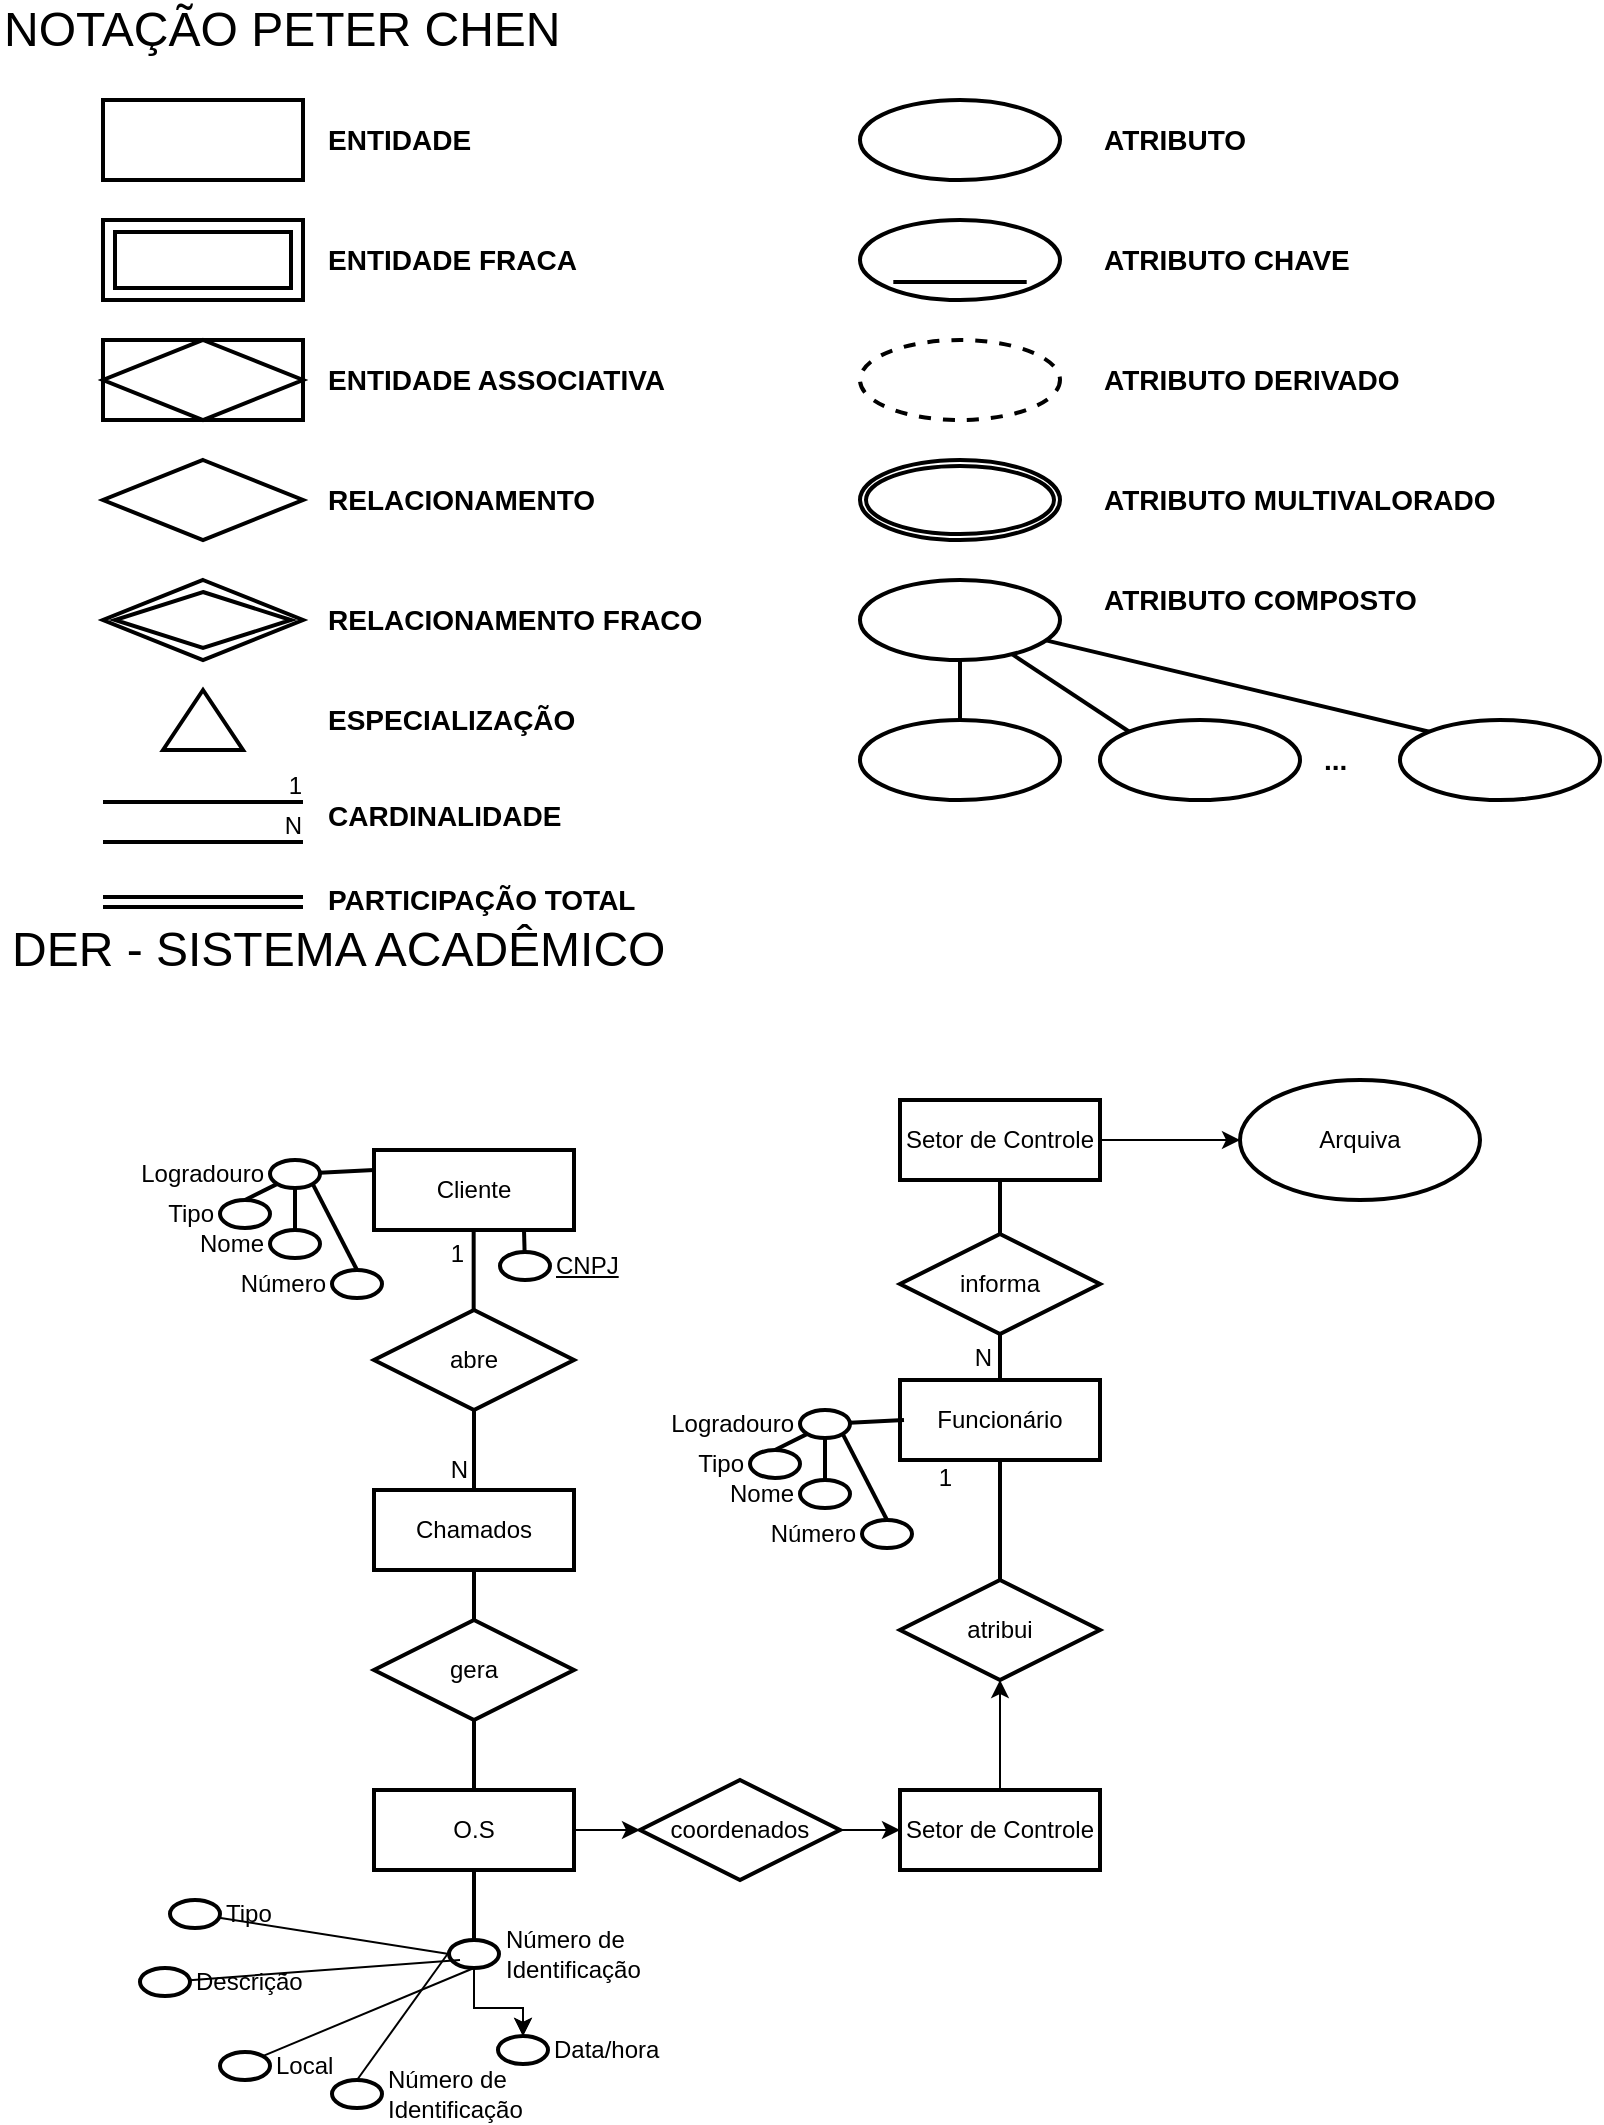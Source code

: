<mxfile version="20.3.6" type="github">
  <diagram id="R2lEEEUBdFMjLlhIrx00" name="Page-1">
    <mxGraphModel dx="1021" dy="567" grid="1" gridSize="10" guides="1" tooltips="1" connect="1" arrows="1" fold="1" page="1" pageScale="1" pageWidth="850" pageHeight="1100" math="0" shadow="0" extFonts="Permanent Marker^https://fonts.googleapis.com/css?family=Permanent+Marker">
      <root>
        <mxCell id="0" />
        <mxCell id="1" parent="0" />
        <mxCell id="xJnIrRIf_URgN7wCy2Ms-1" value="NOTAÇÃO PETER CHEN" style="text;html=1;strokeColor=none;fillColor=none;align=left;verticalAlign=middle;whiteSpace=wrap;rounded=0;fontSize=24;" parent="1" vertex="1">
          <mxGeometry x="10" y="20" width="310" height="30" as="geometry" />
        </mxCell>
        <mxCell id="xJnIrRIf_URgN7wCy2Ms-2" value="" style="rounded=0;whiteSpace=wrap;html=1;fontSize=18;align=left;strokeWidth=2;" parent="1" vertex="1">
          <mxGeometry x="61.5" y="70" width="100" height="40" as="geometry" />
        </mxCell>
        <mxCell id="xJnIrRIf_URgN7wCy2Ms-3" value="&lt;font style=&quot;font-size: 14px;&quot;&gt;ENTIDADE&lt;/font&gt;" style="text;html=1;strokeColor=none;fillColor=none;align=left;verticalAlign=middle;whiteSpace=wrap;rounded=0;fontSize=14;fontStyle=1" parent="1" vertex="1">
          <mxGeometry x="171.5" y="80" width="100" height="20" as="geometry" />
        </mxCell>
        <mxCell id="xJnIrRIf_URgN7wCy2Ms-6" value="&lt;font style=&quot;font-size: 14px&quot;&gt;ENTIDADE FRACA&lt;/font&gt;" style="text;html=1;strokeColor=none;fillColor=none;align=left;verticalAlign=middle;whiteSpace=wrap;rounded=0;fontSize=14;fontStyle=1" parent="1" vertex="1">
          <mxGeometry x="171.5" y="140" width="140" height="20" as="geometry" />
        </mxCell>
        <mxCell id="xJnIrRIf_URgN7wCy2Ms-7" value="" style="shape=ext;margin=3;double=1;whiteSpace=wrap;html=1;align=center;rounded=0;shadow=0;glass=0;sketch=0;fontSize=14;strokeWidth=2;gradientColor=none;" parent="1" vertex="1">
          <mxGeometry x="61.5" y="130" width="100" height="40" as="geometry" />
        </mxCell>
        <mxCell id="xJnIrRIf_URgN7wCy2Ms-8" value="" style="shape=associativeEntity;whiteSpace=wrap;html=1;align=center;rounded=0;shadow=0;glass=0;sketch=0;fontSize=14;strokeWidth=2;gradientColor=none;" parent="1" vertex="1">
          <mxGeometry x="61.5" y="190" width="100" height="40" as="geometry" />
        </mxCell>
        <mxCell id="xJnIrRIf_URgN7wCy2Ms-9" value="&lt;font style=&quot;font-size: 14px&quot;&gt;ENTIDADE ASSOCIATIVA&lt;/font&gt;" style="text;html=1;strokeColor=none;fillColor=none;align=left;verticalAlign=middle;whiteSpace=wrap;rounded=0;fontSize=14;fontStyle=1" parent="1" vertex="1">
          <mxGeometry x="171.5" y="200" width="200" height="20" as="geometry" />
        </mxCell>
        <mxCell id="xJnIrRIf_URgN7wCy2Ms-10" value="" style="shape=rhombus;perimeter=rhombusPerimeter;whiteSpace=wrap;html=1;align=center;rounded=0;shadow=0;glass=0;sketch=0;fontSize=24;strokeWidth=2;gradientColor=none;" parent="1" vertex="1">
          <mxGeometry x="61.5" y="250" width="100" height="40" as="geometry" />
        </mxCell>
        <mxCell id="xJnIrRIf_URgN7wCy2Ms-11" value="RELACIONAMENTO" style="text;html=1;strokeColor=none;fillColor=none;align=left;verticalAlign=middle;whiteSpace=wrap;rounded=0;fontSize=14;fontStyle=1" parent="1" vertex="1">
          <mxGeometry x="171.5" y="260" width="200" height="20" as="geometry" />
        </mxCell>
        <mxCell id="xJnIrRIf_URgN7wCy2Ms-12" value="" style="shape=rhombus;double=1;perimeter=rhombusPerimeter;whiteSpace=wrap;html=1;align=center;rounded=0;shadow=0;glass=0;sketch=0;fontSize=24;strokeWidth=2;gradientColor=none;" parent="1" vertex="1">
          <mxGeometry x="61.5" y="310" width="100" height="40" as="geometry" />
        </mxCell>
        <mxCell id="xJnIrRIf_URgN7wCy2Ms-13" value="RELACIONAMENTO FRACO" style="text;html=1;strokeColor=none;fillColor=none;align=left;verticalAlign=middle;whiteSpace=wrap;rounded=0;fontSize=14;fontStyle=1" parent="1" vertex="1">
          <mxGeometry x="171.5" y="320" width="200" height="20" as="geometry" />
        </mxCell>
        <mxCell id="xJnIrRIf_URgN7wCy2Ms-14" value="" style="endArrow=none;html=1;rounded=0;fontSize=24;strokeWidth=2;" parent="1" edge="1">
          <mxGeometry relative="1" as="geometry">
            <mxPoint x="61.5" y="421" as="sourcePoint" />
            <mxPoint x="161.5" y="421" as="targetPoint" />
          </mxGeometry>
        </mxCell>
        <mxCell id="xJnIrRIf_URgN7wCy2Ms-15" value="1" style="resizable=0;html=1;align=right;verticalAlign=bottom;" parent="xJnIrRIf_URgN7wCy2Ms-14" connectable="0" vertex="1">
          <mxGeometry x="1" relative="1" as="geometry" />
        </mxCell>
        <mxCell id="xJnIrRIf_URgN7wCy2Ms-16" value="" style="endArrow=none;html=1;rounded=0;fontSize=24;strokeWidth=2;" parent="1" edge="1">
          <mxGeometry relative="1" as="geometry">
            <mxPoint x="61.5" y="441" as="sourcePoint" />
            <mxPoint x="161.5" y="441" as="targetPoint" />
          </mxGeometry>
        </mxCell>
        <mxCell id="xJnIrRIf_URgN7wCy2Ms-17" value="N" style="resizable=0;html=1;align=right;verticalAlign=bottom;" parent="xJnIrRIf_URgN7wCy2Ms-16" connectable="0" vertex="1">
          <mxGeometry x="1" relative="1" as="geometry" />
        </mxCell>
        <mxCell id="xJnIrRIf_URgN7wCy2Ms-18" value="CARDINALIDADE" style="text;html=1;strokeColor=none;fillColor=none;align=left;verticalAlign=middle;whiteSpace=wrap;rounded=0;fontSize=14;fontStyle=1" parent="1" vertex="1">
          <mxGeometry x="171.5" y="418" width="200" height="20" as="geometry" />
        </mxCell>
        <mxCell id="xJnIrRIf_URgN7wCy2Ms-19" value="" style="shape=link;html=1;rounded=0;fontSize=24;strokeWidth=2;" parent="1" edge="1">
          <mxGeometry relative="1" as="geometry">
            <mxPoint x="61.5" y="471" as="sourcePoint" />
            <mxPoint x="161.5" y="471" as="targetPoint" />
          </mxGeometry>
        </mxCell>
        <mxCell id="xJnIrRIf_URgN7wCy2Ms-21" value="PARTICIPAÇÃO TOTAL" style="text;html=1;strokeColor=none;fillColor=none;align=left;verticalAlign=middle;whiteSpace=wrap;rounded=0;fontSize=14;fontStyle=1" parent="1" vertex="1">
          <mxGeometry x="171.5" y="460" width="200" height="20" as="geometry" />
        </mxCell>
        <mxCell id="xJnIrRIf_URgN7wCy2Ms-22" value="" style="ellipse;whiteSpace=wrap;html=1;align=center;rounded=0;shadow=0;glass=0;sketch=0;fontSize=24;strokeWidth=2;gradientColor=none;" parent="1" vertex="1">
          <mxGeometry x="440" y="70" width="100" height="40" as="geometry" />
        </mxCell>
        <mxCell id="xJnIrRIf_URgN7wCy2Ms-23" value="&amp;nbsp; &amp;nbsp; &amp;nbsp; &amp;nbsp; &amp;nbsp;&amp;nbsp;" style="ellipse;whiteSpace=wrap;html=1;align=center;fontStyle=4;rounded=0;shadow=0;glass=0;sketch=0;fontSize=24;strokeWidth=2;gradientColor=none;" parent="1" vertex="1">
          <mxGeometry x="440" y="130" width="100" height="40" as="geometry" />
        </mxCell>
        <mxCell id="xJnIrRIf_URgN7wCy2Ms-24" value="" style="ellipse;whiteSpace=wrap;html=1;align=center;dashed=1;rounded=0;shadow=0;glass=0;sketch=0;fontSize=24;strokeWidth=2;gradientColor=none;" parent="1" vertex="1">
          <mxGeometry x="440" y="190" width="100" height="40" as="geometry" />
        </mxCell>
        <mxCell id="xJnIrRIf_URgN7wCy2Ms-25" value="" style="ellipse;shape=doubleEllipse;margin=3;whiteSpace=wrap;html=1;align=center;rounded=0;shadow=0;glass=0;sketch=0;fontSize=24;strokeWidth=2;gradientColor=none;" parent="1" vertex="1">
          <mxGeometry x="440" y="250" width="100" height="40" as="geometry" />
        </mxCell>
        <mxCell id="xJnIrRIf_URgN7wCy2Ms-30" style="edgeStyle=orthogonalEdgeStyle;rounded=0;orthogonalLoop=1;jettySize=auto;html=1;entryX=0.5;entryY=0;entryDx=0;entryDy=0;fontSize=24;strokeWidth=2;endArrow=none;endFill=0;" parent="1" source="xJnIrRIf_URgN7wCy2Ms-26" target="xJnIrRIf_URgN7wCy2Ms-27" edge="1">
          <mxGeometry relative="1" as="geometry" />
        </mxCell>
        <mxCell id="xJnIrRIf_URgN7wCy2Ms-31" style="rounded=0;orthogonalLoop=1;jettySize=auto;html=1;entryX=0;entryY=0;entryDx=0;entryDy=0;fontSize=24;endArrow=none;endFill=0;strokeWidth=2;" parent="1" source="xJnIrRIf_URgN7wCy2Ms-26" target="xJnIrRIf_URgN7wCy2Ms-28" edge="1">
          <mxGeometry relative="1" as="geometry" />
        </mxCell>
        <mxCell id="xJnIrRIf_URgN7wCy2Ms-32" style="edgeStyle=none;rounded=0;orthogonalLoop=1;jettySize=auto;html=1;entryX=0;entryY=0;entryDx=0;entryDy=0;fontSize=24;endArrow=none;endFill=0;strokeWidth=2;" parent="1" source="xJnIrRIf_URgN7wCy2Ms-26" target="xJnIrRIf_URgN7wCy2Ms-29" edge="1">
          <mxGeometry relative="1" as="geometry" />
        </mxCell>
        <mxCell id="xJnIrRIf_URgN7wCy2Ms-26" value="" style="ellipse;whiteSpace=wrap;html=1;align=center;rounded=0;shadow=0;glass=0;sketch=0;fontSize=24;strokeWidth=2;gradientColor=none;" parent="1" vertex="1">
          <mxGeometry x="440" y="310" width="100" height="40" as="geometry" />
        </mxCell>
        <mxCell id="xJnIrRIf_URgN7wCy2Ms-27" value="" style="ellipse;whiteSpace=wrap;html=1;align=center;rounded=0;shadow=0;glass=0;sketch=0;fontSize=24;strokeWidth=2;gradientColor=none;" parent="1" vertex="1">
          <mxGeometry x="440" y="380" width="100" height="40" as="geometry" />
        </mxCell>
        <mxCell id="xJnIrRIf_URgN7wCy2Ms-28" value="" style="ellipse;whiteSpace=wrap;html=1;align=center;rounded=0;shadow=0;glass=0;sketch=0;fontSize=24;strokeWidth=2;gradientColor=none;" parent="1" vertex="1">
          <mxGeometry x="560" y="380" width="100" height="40" as="geometry" />
        </mxCell>
        <mxCell id="xJnIrRIf_URgN7wCy2Ms-29" value="" style="ellipse;whiteSpace=wrap;html=1;align=center;rounded=0;shadow=0;glass=0;sketch=0;fontSize=24;strokeWidth=2;gradientColor=none;" parent="1" vertex="1">
          <mxGeometry x="710" y="380" width="100" height="40" as="geometry" />
        </mxCell>
        <mxCell id="xJnIrRIf_URgN7wCy2Ms-33" value="&lt;font style=&quot;font-size: 14px&quot;&gt;ATRIBUTO&lt;/font&gt;" style="text;html=1;strokeColor=none;fillColor=none;align=left;verticalAlign=middle;whiteSpace=wrap;rounded=0;fontSize=14;fontStyle=1" parent="1" vertex="1">
          <mxGeometry x="560" y="80" width="100" height="20" as="geometry" />
        </mxCell>
        <mxCell id="xJnIrRIf_URgN7wCy2Ms-34" value="&lt;font style=&quot;font-size: 14px&quot;&gt;ATRIBUTO CHAVE&lt;/font&gt;" style="text;html=1;strokeColor=none;fillColor=none;align=left;verticalAlign=middle;whiteSpace=wrap;rounded=0;fontSize=14;fontStyle=1" parent="1" vertex="1">
          <mxGeometry x="560" y="140" width="160" height="20" as="geometry" />
        </mxCell>
        <mxCell id="xJnIrRIf_URgN7wCy2Ms-35" value="&lt;font style=&quot;font-size: 14px&quot;&gt;ATRIBUTO DERIVADO&lt;/font&gt;" style="text;html=1;strokeColor=none;fillColor=none;align=left;verticalAlign=middle;whiteSpace=wrap;rounded=0;fontSize=14;fontStyle=1" parent="1" vertex="1">
          <mxGeometry x="560" y="200" width="160" height="20" as="geometry" />
        </mxCell>
        <mxCell id="xJnIrRIf_URgN7wCy2Ms-36" value="&lt;font style=&quot;font-size: 14px&quot;&gt;ATRIBUTO MULTIVALORADO&lt;/font&gt;" style="text;html=1;strokeColor=none;fillColor=none;align=left;verticalAlign=middle;whiteSpace=wrap;rounded=0;fontSize=14;fontStyle=1" parent="1" vertex="1">
          <mxGeometry x="560" y="260" width="200" height="20" as="geometry" />
        </mxCell>
        <mxCell id="xJnIrRIf_URgN7wCy2Ms-37" value="&lt;font style=&quot;font-size: 14px&quot;&gt;ATRIBUTO COMPOSTO&lt;/font&gt;" style="text;html=1;strokeColor=none;fillColor=none;align=left;verticalAlign=middle;whiteSpace=wrap;rounded=0;fontSize=14;fontStyle=1" parent="1" vertex="1">
          <mxGeometry x="560" y="310" width="200" height="20" as="geometry" />
        </mxCell>
        <mxCell id="xJnIrRIf_URgN7wCy2Ms-38" value="&lt;font style=&quot;font-size: 14px&quot;&gt;...&lt;/font&gt;" style="text;html=1;strokeColor=none;fillColor=none;align=left;verticalAlign=middle;whiteSpace=wrap;rounded=0;fontSize=14;fontStyle=1" parent="1" vertex="1">
          <mxGeometry x="670" y="390" width="20" height="20" as="geometry" />
        </mxCell>
        <mxCell id="xJnIrRIf_URgN7wCy2Ms-39" value="Cliente" style="rounded=0;whiteSpace=wrap;html=1;fontSize=12;align=center;strokeWidth=2;" parent="1" vertex="1">
          <mxGeometry x="197" y="595" width="100" height="40" as="geometry" />
        </mxCell>
        <mxCell id="xJnIrRIf_URgN7wCy2Ms-42" style="edgeStyle=none;rounded=0;orthogonalLoop=1;jettySize=auto;html=1;entryX=0;entryY=0.25;entryDx=0;entryDy=0;fontSize=14;endArrow=none;endFill=0;strokeWidth=2;" parent="1" source="xJnIrRIf_URgN7wCy2Ms-40" target="xJnIrRIf_URgN7wCy2Ms-39" edge="1">
          <mxGeometry relative="1" as="geometry" />
        </mxCell>
        <mxCell id="xJnIrRIf_URgN7wCy2Ms-46" style="edgeStyle=none;rounded=0;orthogonalLoop=1;jettySize=auto;html=1;exitX=0;exitY=1;exitDx=0;exitDy=0;entryX=0.5;entryY=0;entryDx=0;entryDy=0;fontSize=12;endArrow=none;endFill=0;strokeWidth=2;" parent="1" source="xJnIrRIf_URgN7wCy2Ms-40" target="xJnIrRIf_URgN7wCy2Ms-43" edge="1">
          <mxGeometry relative="1" as="geometry" />
        </mxCell>
        <mxCell id="xJnIrRIf_URgN7wCy2Ms-47" style="edgeStyle=none;rounded=0;orthogonalLoop=1;jettySize=auto;html=1;exitX=0.5;exitY=1;exitDx=0;exitDy=0;entryX=0.5;entryY=0;entryDx=0;entryDy=0;fontSize=12;endArrow=none;endFill=0;strokeWidth=2;" parent="1" source="xJnIrRIf_URgN7wCy2Ms-40" target="xJnIrRIf_URgN7wCy2Ms-44" edge="1">
          <mxGeometry relative="1" as="geometry" />
        </mxCell>
        <mxCell id="xJnIrRIf_URgN7wCy2Ms-48" style="edgeStyle=none;rounded=0;orthogonalLoop=1;jettySize=auto;html=1;exitX=1;exitY=1;exitDx=0;exitDy=0;entryX=0.5;entryY=0;entryDx=0;entryDy=0;fontSize=12;endArrow=none;endFill=0;strokeWidth=2;" parent="1" source="xJnIrRIf_URgN7wCy2Ms-40" target="xJnIrRIf_URgN7wCy2Ms-45" edge="1">
          <mxGeometry relative="1" as="geometry" />
        </mxCell>
        <mxCell id="xJnIrRIf_URgN7wCy2Ms-40" value="Logradouro" style="ellipse;whiteSpace=wrap;align=right;rounded=0;shadow=0;glass=0;sketch=0;fontSize=12;strokeWidth=2;gradientColor=none;spacingRight=26;spacingBottom=0;" parent="1" vertex="1">
          <mxGeometry x="145" y="600" width="25" height="14" as="geometry" />
        </mxCell>
        <mxCell id="xJnIrRIf_URgN7wCy2Ms-43" value="Tipo" style="ellipse;whiteSpace=wrap;align=right;rounded=0;shadow=0;glass=0;sketch=0;fontSize=12;strokeWidth=2;gradientColor=none;spacingRight=26;spacingBottom=0;" parent="1" vertex="1">
          <mxGeometry x="120" y="620" width="25" height="14" as="geometry" />
        </mxCell>
        <mxCell id="xJnIrRIf_URgN7wCy2Ms-44" value="Nome" style="ellipse;whiteSpace=wrap;align=right;rounded=0;shadow=0;glass=0;sketch=0;fontSize=12;strokeWidth=2;gradientColor=none;spacingRight=26;spacingBottom=0;" parent="1" vertex="1">
          <mxGeometry x="145" y="635" width="25" height="14" as="geometry" />
        </mxCell>
        <mxCell id="xJnIrRIf_URgN7wCy2Ms-45" value="Número" style="ellipse;whiteSpace=wrap;align=right;rounded=0;shadow=0;glass=0;sketch=0;fontSize=12;strokeWidth=2;gradientColor=none;spacingRight=26;spacingBottom=0;" parent="1" vertex="1">
          <mxGeometry x="176" y="655" width="25" height="14" as="geometry" />
        </mxCell>
        <mxCell id="xJnIrRIf_URgN7wCy2Ms-50" style="edgeStyle=none;rounded=0;orthogonalLoop=1;jettySize=auto;html=1;entryX=0.75;entryY=1;entryDx=0;entryDy=0;fontSize=12;endArrow=none;endFill=0;strokeWidth=2;" parent="1" source="xJnIrRIf_URgN7wCy2Ms-49" target="xJnIrRIf_URgN7wCy2Ms-39" edge="1">
          <mxGeometry relative="1" as="geometry" />
        </mxCell>
        <mxCell id="xJnIrRIf_URgN7wCy2Ms-49" value="CNPJ" style="ellipse;whiteSpace=wrap;align=left;rounded=0;shadow=0;glass=0;sketch=0;fontSize=12;strokeWidth=2;gradientColor=none;spacingRight=0;spacingBottom=0;spacingLeft=26;fontStyle=4" parent="1" vertex="1">
          <mxGeometry x="260" y="646" width="25" height="14" as="geometry" />
        </mxCell>
        <mxCell id="xJnIrRIf_URgN7wCy2Ms-51" value="abre" style="shape=rhombus;perimeter=rhombusPerimeter;align=center;rounded=0;shadow=0;glass=0;sketch=0;fontSize=12;strokeWidth=2;gradientColor=none;whiteSpace=wrap;" parent="1" vertex="1">
          <mxGeometry x="197" y="675" width="100" height="50" as="geometry" />
        </mxCell>
        <mxCell id="xJnIrRIf_URgN7wCy2Ms-53" value="" style="endArrow=none;html=1;rounded=0;fontSize=12;strokeWidth=2;entryX=0.5;entryY=1;entryDx=0;entryDy=0;exitX=0.5;exitY=0;exitDx=0;exitDy=0;" parent="1" edge="1">
          <mxGeometry relative="1" as="geometry">
            <mxPoint x="246.83" y="675" as="sourcePoint" />
            <mxPoint x="246.83" y="635" as="targetPoint" />
          </mxGeometry>
        </mxCell>
        <mxCell id="xJnIrRIf_URgN7wCy2Ms-54" value="1" style="resizable=0;html=1;align=right;verticalAlign=bottom;" parent="xJnIrRIf_URgN7wCy2Ms-53" connectable="0" vertex="1">
          <mxGeometry x="1" relative="1" as="geometry">
            <mxPoint x="-4" y="20" as="offset" />
          </mxGeometry>
        </mxCell>
        <mxCell id="xJnIrRIf_URgN7wCy2Ms-59" value="" style="edgeStyle=none;rounded=0;orthogonalLoop=1;jettySize=auto;html=1;fontSize=12;endArrow=none;endFill=0;strokeWidth=2;" parent="1" source="xJnIrRIf_URgN7wCy2Ms-56" target="xJnIrRIf_URgN7wCy2Ms-51" edge="1">
          <mxGeometry relative="1" as="geometry" />
        </mxCell>
        <mxCell id="xJnIrRIf_URgN7wCy2Ms-56" value="&lt;font style=&quot;font-size: 12px&quot;&gt;Chamados&lt;/font&gt;" style="rounded=0;whiteSpace=wrap;html=1;fontSize=12;align=center;strokeWidth=2;" parent="1" vertex="1">
          <mxGeometry x="197" y="765" width="100" height="40" as="geometry" />
        </mxCell>
        <mxCell id="xJnIrRIf_URgN7wCy2Ms-57" value="" style="endArrow=none;html=1;rounded=0;fontSize=12;strokeWidth=2;exitX=0.5;exitY=1;exitDx=0;exitDy=0;entryX=0.5;entryY=0;entryDx=0;entryDy=0;" parent="1" source="xJnIrRIf_URgN7wCy2Ms-51" target="xJnIrRIf_URgN7wCy2Ms-56" edge="1">
          <mxGeometry relative="1" as="geometry">
            <mxPoint x="266" y="755" as="sourcePoint" />
            <mxPoint x="426" y="755" as="targetPoint" />
          </mxGeometry>
        </mxCell>
        <mxCell id="xJnIrRIf_URgN7wCy2Ms-58" value="N" style="resizable=0;html=1;align=right;verticalAlign=bottom;" parent="xJnIrRIf_URgN7wCy2Ms-57" connectable="0" vertex="1">
          <mxGeometry x="1" relative="1" as="geometry">
            <mxPoint x="-3" y="-2" as="offset" />
          </mxGeometry>
        </mxCell>
        <mxCell id="xJnIrRIf_URgN7wCy2Ms-67" value="DER - SISTEMA ACADÊMICO" style="text;html=1;strokeColor=none;fillColor=none;align=left;verticalAlign=middle;whiteSpace=wrap;rounded=0;fontSize=24;" parent="1" vertex="1">
          <mxGeometry x="13.5" y="480" width="350" height="30" as="geometry" />
        </mxCell>
        <mxCell id="xJnIrRIf_URgN7wCy2Ms-68" value="" style="triangle;whiteSpace=wrap;html=1;rounded=0;shadow=0;glass=0;sketch=0;fontSize=12;strokeWidth=2;gradientColor=none;align=right;rotation=270;" parent="1" vertex="1">
          <mxGeometry x="96.5" y="360" width="30" height="40" as="geometry" />
        </mxCell>
        <mxCell id="xJnIrRIf_URgN7wCy2Ms-69" value="ESPECIALIZAÇÃO" style="text;html=1;strokeColor=none;fillColor=none;align=left;verticalAlign=middle;whiteSpace=wrap;rounded=0;fontSize=14;fontStyle=1" parent="1" vertex="1">
          <mxGeometry x="171.5" y="370" width="200" height="20" as="geometry" />
        </mxCell>
        <mxCell id="xJnIrRIf_URgN7wCy2Ms-70" value="informa" style="shape=rhombus;perimeter=rhombusPerimeter;align=center;rounded=0;shadow=0;glass=0;sketch=0;fontSize=12;strokeWidth=2;gradientColor=none;whiteSpace=wrap;rotation=0;" parent="1" vertex="1">
          <mxGeometry x="460" y="637" width="100" height="50" as="geometry" />
        </mxCell>
        <mxCell id="xJnIrRIf_URgN7wCy2Ms-71" value="Funcionário" style="rounded=0;whiteSpace=wrap;html=1;fontSize=12;align=center;strokeWidth=2;" parent="1" vertex="1">
          <mxGeometry x="460" y="710" width="100" height="40" as="geometry" />
        </mxCell>
        <mxCell id="xJnIrRIf_URgN7wCy2Ms-72" value="atribui" style="shape=rhombus;perimeter=rhombusPerimeter;align=center;rounded=0;shadow=0;glass=0;sketch=0;fontSize=12;strokeWidth=2;gradientColor=none;whiteSpace=wrap;" parent="1" vertex="1">
          <mxGeometry x="460" y="810" width="100" height="50" as="geometry" />
        </mxCell>
        <mxCell id="xJnIrRIf_URgN7wCy2Ms-76" style="edgeStyle=none;rounded=0;orthogonalLoop=1;jettySize=auto;html=1;entryX=0.5;entryY=1;entryDx=0;entryDy=0;fontSize=12;endArrow=none;endFill=0;strokeWidth=2;startArrow=none;" parent="1" source="rkrUYOGBSUnehzrY6Jd4-1" target="xJnIrRIf_URgN7wCy2Ms-56" edge="1">
          <mxGeometry relative="1" as="geometry">
            <mxPoint x="247" y="830" as="sourcePoint" />
          </mxGeometry>
        </mxCell>
        <mxCell id="rkrUYOGBSUnehzrY6Jd4-35" value="" style="edgeStyle=orthogonalEdgeStyle;rounded=0;orthogonalLoop=1;jettySize=auto;html=1;" edge="1" parent="1" source="xJnIrRIf_URgN7wCy2Ms-77" target="xJnIrRIf_URgN7wCy2Ms-96">
          <mxGeometry relative="1" as="geometry" />
        </mxCell>
        <mxCell id="xJnIrRIf_URgN7wCy2Ms-77" value="&lt;font style=&quot;font-size: 12px&quot;&gt;O.S&lt;/font&gt;" style="rounded=0;whiteSpace=wrap;html=1;fontSize=12;align=center;strokeWidth=2;" parent="1" vertex="1">
          <mxGeometry x="197" y="915" width="100" height="40" as="geometry" />
        </mxCell>
        <mxCell id="rkrUYOGBSUnehzrY6Jd4-37" value="" style="edgeStyle=orthogonalEdgeStyle;rounded=0;orthogonalLoop=1;jettySize=auto;html=1;" edge="1" parent="1" source="xJnIrRIf_URgN7wCy2Ms-79" target="xJnIrRIf_URgN7wCy2Ms-72">
          <mxGeometry relative="1" as="geometry" />
        </mxCell>
        <mxCell id="xJnIrRIf_URgN7wCy2Ms-79" value="Setor de Controle" style="rounded=0;whiteSpace=wrap;html=1;fontSize=12;align=center;strokeWidth=2;" parent="1" vertex="1">
          <mxGeometry x="460" y="915" width="100" height="40" as="geometry" />
        </mxCell>
        <mxCell id="xJnIrRIf_URgN7wCy2Ms-84" value="" style="endArrow=none;html=1;rounded=0;fontSize=12;strokeWidth=2;entryX=0.5;entryY=1;entryDx=0;entryDy=0;exitX=0.5;exitY=0;exitDx=0;exitDy=0;" parent="1" source="xJnIrRIf_URgN7wCy2Ms-72" target="xJnIrRIf_URgN7wCy2Ms-71" edge="1">
          <mxGeometry relative="1" as="geometry">
            <mxPoint x="476" y="665" as="sourcePoint" />
            <mxPoint x="636" y="665" as="targetPoint" />
          </mxGeometry>
        </mxCell>
        <mxCell id="xJnIrRIf_URgN7wCy2Ms-85" value="1" style="resizable=0;html=1;align=right;verticalAlign=bottom;" parent="xJnIrRIf_URgN7wCy2Ms-84" connectable="0" vertex="1">
          <mxGeometry x="1" relative="1" as="geometry">
            <mxPoint x="-24" y="17" as="offset" />
          </mxGeometry>
        </mxCell>
        <mxCell id="xJnIrRIf_URgN7wCy2Ms-86" value="" style="endArrow=none;html=1;rounded=0;fontSize=12;strokeWidth=2;exitX=0.5;exitY=1;exitDx=0;exitDy=0;" parent="1" source="xJnIrRIf_URgN7wCy2Ms-70" target="xJnIrRIf_URgN7wCy2Ms-71" edge="1">
          <mxGeometry relative="1" as="geometry">
            <mxPoint x="506" y="625" as="sourcePoint" />
            <mxPoint x="666" y="625" as="targetPoint" />
          </mxGeometry>
        </mxCell>
        <mxCell id="xJnIrRIf_URgN7wCy2Ms-87" value="N" style="resizable=0;html=1;align=right;verticalAlign=bottom;" parent="xJnIrRIf_URgN7wCy2Ms-86" connectable="0" vertex="1">
          <mxGeometry x="1" relative="1" as="geometry">
            <mxPoint x="-4" y="-3" as="offset" />
          </mxGeometry>
        </mxCell>
        <mxCell id="xJnIrRIf_URgN7wCy2Ms-94" value="" style="endArrow=none;html=1;rounded=0;fontSize=12;strokeWidth=2;entryX=0.5;entryY=1;entryDx=0;entryDy=0;exitX=0.5;exitY=0;exitDx=0;exitDy=0;" parent="1" source="xJnIrRIf_URgN7wCy2Ms-70" target="rkrUYOGBSUnehzrY6Jd4-38" edge="1">
          <mxGeometry relative="1" as="geometry">
            <mxPoint x="366" y="695" as="sourcePoint" />
            <mxPoint x="526" y="695" as="targetPoint" />
          </mxGeometry>
        </mxCell>
        <mxCell id="xJnIrRIf_URgN7wCy2Ms-95" value="1" style="resizable=0;html=1;align=right;verticalAlign=bottom;" parent="xJnIrRIf_URgN7wCy2Ms-94" connectable="0" vertex="1">
          <mxGeometry x="1" relative="1" as="geometry">
            <mxPoint x="11" y="-2" as="offset" />
          </mxGeometry>
        </mxCell>
        <mxCell id="rkrUYOGBSUnehzrY6Jd4-36" value="" style="edgeStyle=orthogonalEdgeStyle;rounded=0;orthogonalLoop=1;jettySize=auto;html=1;" edge="1" parent="1" source="xJnIrRIf_URgN7wCy2Ms-96" target="xJnIrRIf_URgN7wCy2Ms-79">
          <mxGeometry relative="1" as="geometry" />
        </mxCell>
        <mxCell id="xJnIrRIf_URgN7wCy2Ms-96" value="coordenados" style="shape=rhombus;perimeter=rhombusPerimeter;align=center;rounded=0;shadow=0;glass=0;sketch=0;fontSize=12;strokeWidth=2;gradientColor=none;whiteSpace=wrap;" parent="1" vertex="1">
          <mxGeometry x="330" y="910" width="100" height="50" as="geometry" />
        </mxCell>
        <mxCell id="xJnIrRIf_URgN7wCy2Ms-117" style="edgeStyle=none;rounded=0;orthogonalLoop=1;jettySize=auto;html=1;entryX=0.5;entryY=1;entryDx=0;entryDy=0;fontSize=12;endArrow=none;endFill=0;strokeWidth=2;exitX=0.5;exitY=0;exitDx=0;exitDy=0;" parent="1" source="xJnIrRIf_URgN7wCy2Ms-113" target="xJnIrRIf_URgN7wCy2Ms-77" edge="1">
          <mxGeometry relative="1" as="geometry" />
        </mxCell>
        <mxCell id="rkrUYOGBSUnehzrY6Jd4-28" value="" style="edgeStyle=orthogonalEdgeStyle;rounded=0;orthogonalLoop=1;jettySize=auto;html=1;" edge="1" parent="1" source="xJnIrRIf_URgN7wCy2Ms-113" target="rkrUYOGBSUnehzrY6Jd4-16">
          <mxGeometry relative="1" as="geometry" />
        </mxCell>
        <mxCell id="rkrUYOGBSUnehzrY6Jd4-29" value="" style="edgeStyle=orthogonalEdgeStyle;rounded=0;orthogonalLoop=1;jettySize=auto;html=1;" edge="1" parent="1" source="xJnIrRIf_URgN7wCy2Ms-113" target="rkrUYOGBSUnehzrY6Jd4-16">
          <mxGeometry relative="1" as="geometry" />
        </mxCell>
        <mxCell id="xJnIrRIf_URgN7wCy2Ms-113" value="Número de Identificação" style="ellipse;whiteSpace=wrap;align=left;rounded=0;shadow=0;glass=0;sketch=0;fontSize=12;strokeWidth=2;gradientColor=none;spacingRight=0;spacingBottom=0;spacingLeft=26;fontStyle=0" parent="1" vertex="1">
          <mxGeometry x="234.5" y="990" width="25" height="14" as="geometry" />
        </mxCell>
        <mxCell id="rkrUYOGBSUnehzrY6Jd4-1" value="gera" style="shape=rhombus;perimeter=rhombusPerimeter;align=center;rounded=0;shadow=0;glass=0;sketch=0;fontSize=12;strokeWidth=2;gradientColor=none;whiteSpace=wrap;" vertex="1" parent="1">
          <mxGeometry x="197" y="830" width="100" height="50" as="geometry" />
        </mxCell>
        <mxCell id="rkrUYOGBSUnehzrY6Jd4-2" value="" style="edgeStyle=none;rounded=0;orthogonalLoop=1;jettySize=auto;html=1;entryX=0.5;entryY=1;entryDx=0;entryDy=0;fontSize=12;endArrow=none;endFill=0;strokeWidth=2;" edge="1" parent="1" source="xJnIrRIf_URgN7wCy2Ms-77" target="rkrUYOGBSUnehzrY6Jd4-1">
          <mxGeometry relative="1" as="geometry">
            <mxPoint x="247" y="885" as="sourcePoint" />
            <mxPoint x="247" y="805" as="targetPoint" />
          </mxGeometry>
        </mxCell>
        <mxCell id="rkrUYOGBSUnehzrY6Jd4-9" value="Tipo " style="ellipse;whiteSpace=wrap;align=left;rounded=0;shadow=0;glass=0;sketch=0;fontSize=12;strokeWidth=2;gradientColor=none;spacingRight=0;spacingBottom=0;spacingLeft=26;fontStyle=0" vertex="1" parent="1">
          <mxGeometry x="95" y="970" width="25" height="14" as="geometry" />
        </mxCell>
        <mxCell id="rkrUYOGBSUnehzrY6Jd4-13" style="edgeStyle=orthogonalEdgeStyle;rounded=0;orthogonalLoop=1;jettySize=auto;html=1;exitX=0.5;exitY=1;exitDx=0;exitDy=0;" edge="1" parent="1" source="rkrUYOGBSUnehzrY6Jd4-9" target="rkrUYOGBSUnehzrY6Jd4-9">
          <mxGeometry relative="1" as="geometry" />
        </mxCell>
        <mxCell id="rkrUYOGBSUnehzrY6Jd4-14" value="Descrição" style="ellipse;whiteSpace=wrap;align=left;rounded=0;shadow=0;glass=0;sketch=0;fontSize=12;strokeWidth=2;gradientColor=none;spacingRight=0;spacingBottom=0;spacingLeft=26;fontStyle=0" vertex="1" parent="1">
          <mxGeometry x="80" y="1004" width="25" height="14" as="geometry" />
        </mxCell>
        <mxCell id="rkrUYOGBSUnehzrY6Jd4-16" value="Data/hora" style="ellipse;whiteSpace=wrap;align=left;rounded=0;shadow=0;glass=0;sketch=0;fontSize=12;strokeWidth=2;gradientColor=none;spacingRight=0;spacingBottom=0;spacingLeft=26;fontStyle=0" vertex="1" parent="1">
          <mxGeometry x="259" y="1038" width="25" height="14" as="geometry" />
        </mxCell>
        <mxCell id="rkrUYOGBSUnehzrY6Jd4-18" value="Local" style="ellipse;whiteSpace=wrap;align=left;rounded=0;shadow=0;glass=0;sketch=0;fontSize=12;strokeWidth=2;gradientColor=none;spacingRight=0;spacingBottom=0;spacingLeft=26;fontStyle=0" vertex="1" parent="1">
          <mxGeometry x="120" y="1046" width="25" height="14" as="geometry" />
        </mxCell>
        <mxCell id="rkrUYOGBSUnehzrY6Jd4-20" value="Número de Identificação" style="ellipse;whiteSpace=wrap;align=left;rounded=0;shadow=0;glass=0;sketch=0;fontSize=12;strokeWidth=2;gradientColor=none;spacingRight=0;spacingBottom=0;spacingLeft=26;fontStyle=0" vertex="1" parent="1">
          <mxGeometry x="176" y="1060" width="25" height="14" as="geometry" />
        </mxCell>
        <mxCell id="rkrUYOGBSUnehzrY6Jd4-30" value="" style="endArrow=none;html=1;rounded=0;exitX=0.5;exitY=0;exitDx=0;exitDy=0;" edge="1" parent="1" source="rkrUYOGBSUnehzrY6Jd4-20">
          <mxGeometry width="50" height="50" relative="1" as="geometry">
            <mxPoint x="184.5" y="1046" as="sourcePoint" />
            <mxPoint x="234.5" y="996" as="targetPoint" />
          </mxGeometry>
        </mxCell>
        <mxCell id="rkrUYOGBSUnehzrY6Jd4-31" value="" style="endArrow=none;html=1;rounded=0;exitX=1;exitY=0;exitDx=0;exitDy=0;entryX=0.5;entryY=1;entryDx=0;entryDy=0;" edge="1" parent="1" source="rkrUYOGBSUnehzrY6Jd4-18" target="xJnIrRIf_URgN7wCy2Ms-113">
          <mxGeometry width="50" height="50" relative="1" as="geometry">
            <mxPoint x="170" y="1060" as="sourcePoint" />
            <mxPoint x="220" y="1010" as="targetPoint" />
          </mxGeometry>
        </mxCell>
        <mxCell id="rkrUYOGBSUnehzrY6Jd4-32" value="" style="endArrow=none;html=1;rounded=0;" edge="1" parent="1" target="rkrUYOGBSUnehzrY6Jd4-14">
          <mxGeometry width="50" height="50" relative="1" as="geometry">
            <mxPoint x="240" y="1000" as="sourcePoint" />
            <mxPoint x="210" y="990" as="targetPoint" />
          </mxGeometry>
        </mxCell>
        <mxCell id="rkrUYOGBSUnehzrY6Jd4-33" value="" style="endArrow=none;html=1;rounded=0;entryX=0;entryY=0.5;entryDx=0;entryDy=0;" edge="1" parent="1" source="rkrUYOGBSUnehzrY6Jd4-9" target="xJnIrRIf_URgN7wCy2Ms-113">
          <mxGeometry width="50" height="50" relative="1" as="geometry">
            <mxPoint x="120" y="1027" as="sourcePoint" />
            <mxPoint x="190.711" y="977" as="targetPoint" />
          </mxGeometry>
        </mxCell>
        <mxCell id="rkrUYOGBSUnehzrY6Jd4-49" value="" style="edgeStyle=orthogonalEdgeStyle;rounded=0;orthogonalLoop=1;jettySize=auto;html=1;" edge="1" parent="1" source="rkrUYOGBSUnehzrY6Jd4-38" target="rkrUYOGBSUnehzrY6Jd4-48">
          <mxGeometry relative="1" as="geometry" />
        </mxCell>
        <mxCell id="rkrUYOGBSUnehzrY6Jd4-38" value="Setor de Controle" style="rounded=0;whiteSpace=wrap;html=1;fontSize=12;align=center;strokeWidth=2;" vertex="1" parent="1">
          <mxGeometry x="460" y="570" width="100" height="40" as="geometry" />
        </mxCell>
        <mxCell id="rkrUYOGBSUnehzrY6Jd4-40" style="edgeStyle=none;rounded=0;orthogonalLoop=1;jettySize=auto;html=1;entryX=0;entryY=0.25;entryDx=0;entryDy=0;fontSize=14;endArrow=none;endFill=0;strokeWidth=2;" edge="1" parent="1" source="rkrUYOGBSUnehzrY6Jd4-44">
          <mxGeometry relative="1" as="geometry">
            <mxPoint x="462" y="730" as="targetPoint" />
          </mxGeometry>
        </mxCell>
        <mxCell id="rkrUYOGBSUnehzrY6Jd4-41" style="edgeStyle=none;rounded=0;orthogonalLoop=1;jettySize=auto;html=1;exitX=0;exitY=1;exitDx=0;exitDy=0;entryX=0.5;entryY=0;entryDx=0;entryDy=0;fontSize=12;endArrow=none;endFill=0;strokeWidth=2;" edge="1" parent="1" source="rkrUYOGBSUnehzrY6Jd4-44" target="rkrUYOGBSUnehzrY6Jd4-45">
          <mxGeometry relative="1" as="geometry" />
        </mxCell>
        <mxCell id="rkrUYOGBSUnehzrY6Jd4-42" style="edgeStyle=none;rounded=0;orthogonalLoop=1;jettySize=auto;html=1;exitX=0.5;exitY=1;exitDx=0;exitDy=0;entryX=0.5;entryY=0;entryDx=0;entryDy=0;fontSize=12;endArrow=none;endFill=0;strokeWidth=2;" edge="1" parent="1" source="rkrUYOGBSUnehzrY6Jd4-44" target="rkrUYOGBSUnehzrY6Jd4-46">
          <mxGeometry relative="1" as="geometry" />
        </mxCell>
        <mxCell id="rkrUYOGBSUnehzrY6Jd4-43" style="edgeStyle=none;rounded=0;orthogonalLoop=1;jettySize=auto;html=1;exitX=1;exitY=1;exitDx=0;exitDy=0;entryX=0.5;entryY=0;entryDx=0;entryDy=0;fontSize=12;endArrow=none;endFill=0;strokeWidth=2;" edge="1" parent="1" source="rkrUYOGBSUnehzrY6Jd4-44" target="rkrUYOGBSUnehzrY6Jd4-47">
          <mxGeometry relative="1" as="geometry" />
        </mxCell>
        <mxCell id="rkrUYOGBSUnehzrY6Jd4-44" value="Logradouro" style="ellipse;whiteSpace=wrap;align=right;rounded=0;shadow=0;glass=0;sketch=0;fontSize=12;strokeWidth=2;gradientColor=none;spacingRight=26;spacingBottom=0;" vertex="1" parent="1">
          <mxGeometry x="410" y="725" width="25" height="14" as="geometry" />
        </mxCell>
        <mxCell id="rkrUYOGBSUnehzrY6Jd4-45" value="Tipo" style="ellipse;whiteSpace=wrap;align=right;rounded=0;shadow=0;glass=0;sketch=0;fontSize=12;strokeWidth=2;gradientColor=none;spacingRight=26;spacingBottom=0;" vertex="1" parent="1">
          <mxGeometry x="385" y="745" width="25" height="14" as="geometry" />
        </mxCell>
        <mxCell id="rkrUYOGBSUnehzrY6Jd4-46" value="Nome" style="ellipse;whiteSpace=wrap;align=right;rounded=0;shadow=0;glass=0;sketch=0;fontSize=12;strokeWidth=2;gradientColor=none;spacingRight=26;spacingBottom=0;" vertex="1" parent="1">
          <mxGeometry x="410" y="760" width="25" height="14" as="geometry" />
        </mxCell>
        <mxCell id="rkrUYOGBSUnehzrY6Jd4-47" value="Número" style="ellipse;whiteSpace=wrap;align=right;rounded=0;shadow=0;glass=0;sketch=0;fontSize=12;strokeWidth=2;gradientColor=none;spacingRight=26;spacingBottom=0;" vertex="1" parent="1">
          <mxGeometry x="441" y="780" width="25" height="14" as="geometry" />
        </mxCell>
        <mxCell id="rkrUYOGBSUnehzrY6Jd4-48" value="Arquiva" style="ellipse;whiteSpace=wrap;html=1;rounded=0;strokeWidth=2;" vertex="1" parent="1">
          <mxGeometry x="630" y="560" width="120" height="60" as="geometry" />
        </mxCell>
      </root>
    </mxGraphModel>
  </diagram>
</mxfile>
